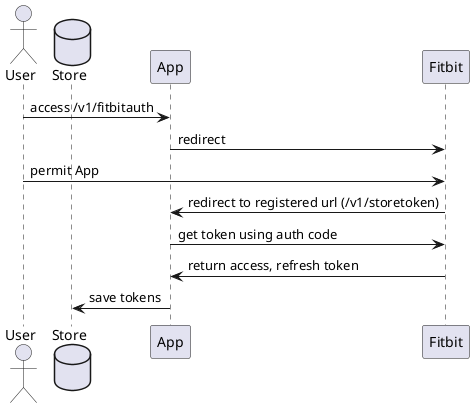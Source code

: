 @startuml

actor User
database Store

User -> App : access /v1/fitbitauth
App -> Fitbit : redirect
User -> Fitbit : permit App
App <- Fitbit : redirect to registered url (/v1/storetoken)
App -> Fitbit : get token using auth code
App <- Fitbit : return access, refresh token
App -> Store : save tokens

@enduml
